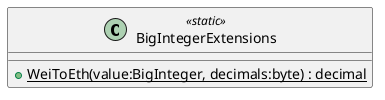 @startuml
class BigIntegerExtensions <<static>> {
    + {static} WeiToEth(value:BigInteger, decimals:byte) : decimal
}
@enduml
